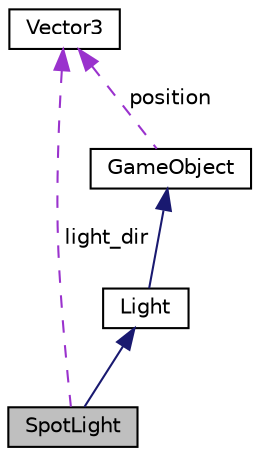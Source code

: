 digraph "SpotLight"
{
  edge [fontname="Helvetica",fontsize="10",labelfontname="Helvetica",labelfontsize="10"];
  node [fontname="Helvetica",fontsize="10",shape=record];
  Node3 [label="SpotLight",height=0.2,width=0.4,color="black", fillcolor="grey75", style="filled", fontcolor="black"];
  Node4 -> Node3 [dir="back",color="midnightblue",fontsize="10",style="solid"];
  Node4 [label="Light",height=0.2,width=0.4,color="black", fillcolor="white", style="filled",URL="$class_light.html"];
  Node5 -> Node4 [dir="back",color="midnightblue",fontsize="10",style="solid"];
  Node5 [label="GameObject",height=0.2,width=0.4,color="black", fillcolor="white", style="filled",URL="$class_game_object.html"];
  Node6 -> Node5 [dir="back",color="darkorchid3",fontsize="10",style="dashed",label=" position" ];
  Node6 [label="Vector3",height=0.2,width=0.4,color="black", fillcolor="white", style="filled",URL="$class_vector3.html"];
  Node6 -> Node3 [dir="back",color="darkorchid3",fontsize="10",style="dashed",label=" light_dir" ];
}
